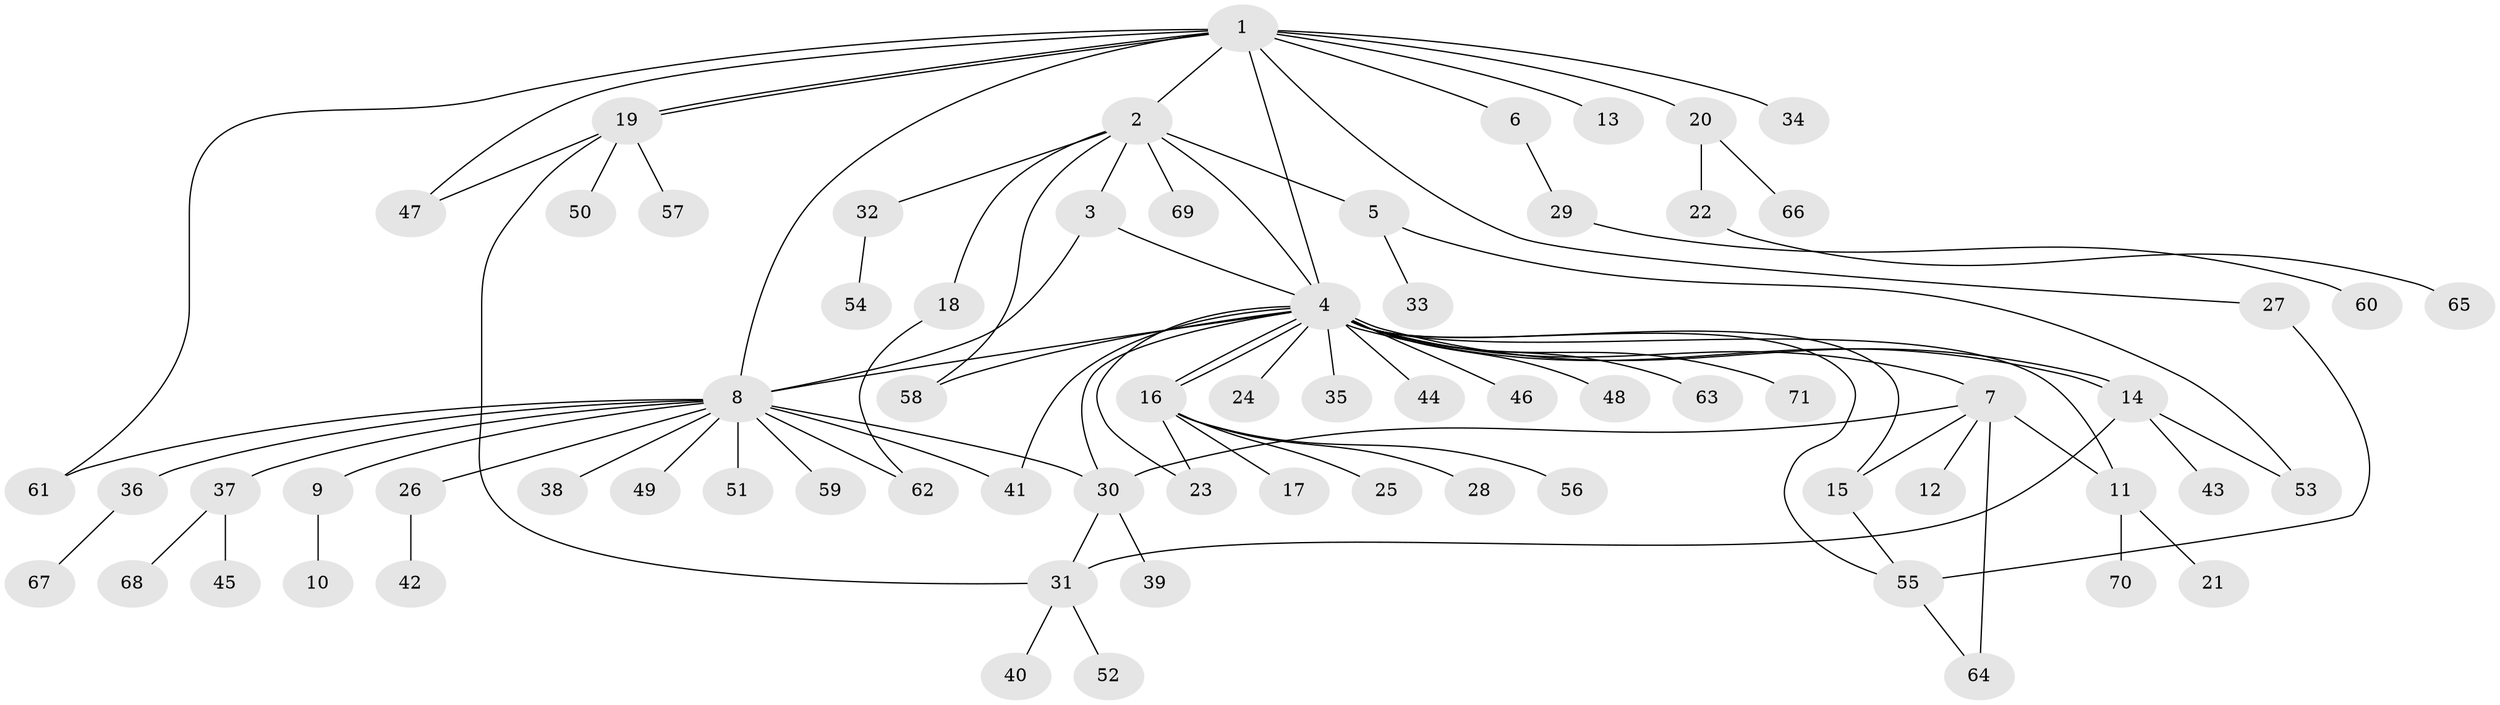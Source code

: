 // Generated by graph-tools (version 1.1) at 2025/35/03/09/25 02:35:46]
// undirected, 71 vertices, 93 edges
graph export_dot {
graph [start="1"]
  node [color=gray90,style=filled];
  1;
  2;
  3;
  4;
  5;
  6;
  7;
  8;
  9;
  10;
  11;
  12;
  13;
  14;
  15;
  16;
  17;
  18;
  19;
  20;
  21;
  22;
  23;
  24;
  25;
  26;
  27;
  28;
  29;
  30;
  31;
  32;
  33;
  34;
  35;
  36;
  37;
  38;
  39;
  40;
  41;
  42;
  43;
  44;
  45;
  46;
  47;
  48;
  49;
  50;
  51;
  52;
  53;
  54;
  55;
  56;
  57;
  58;
  59;
  60;
  61;
  62;
  63;
  64;
  65;
  66;
  67;
  68;
  69;
  70;
  71;
  1 -- 2;
  1 -- 4;
  1 -- 6;
  1 -- 8;
  1 -- 13;
  1 -- 19;
  1 -- 19;
  1 -- 20;
  1 -- 27;
  1 -- 34;
  1 -- 47;
  1 -- 61;
  2 -- 3;
  2 -- 4;
  2 -- 5;
  2 -- 18;
  2 -- 32;
  2 -- 58;
  2 -- 69;
  3 -- 4;
  3 -- 8;
  4 -- 7;
  4 -- 8;
  4 -- 11;
  4 -- 14;
  4 -- 14;
  4 -- 15;
  4 -- 16;
  4 -- 16;
  4 -- 23;
  4 -- 24;
  4 -- 30;
  4 -- 35;
  4 -- 41;
  4 -- 44;
  4 -- 46;
  4 -- 48;
  4 -- 55;
  4 -- 58;
  4 -- 63;
  4 -- 71;
  5 -- 33;
  5 -- 53;
  6 -- 29;
  7 -- 11;
  7 -- 12;
  7 -- 15;
  7 -- 30;
  7 -- 64;
  8 -- 9;
  8 -- 26;
  8 -- 30;
  8 -- 36;
  8 -- 37;
  8 -- 38;
  8 -- 41;
  8 -- 49;
  8 -- 51;
  8 -- 59;
  8 -- 61;
  8 -- 62;
  9 -- 10;
  11 -- 21;
  11 -- 70;
  14 -- 31;
  14 -- 43;
  14 -- 53;
  15 -- 55;
  16 -- 17;
  16 -- 23;
  16 -- 25;
  16 -- 28;
  16 -- 56;
  18 -- 62;
  19 -- 31;
  19 -- 47;
  19 -- 50;
  19 -- 57;
  20 -- 22;
  20 -- 66;
  22 -- 65;
  26 -- 42;
  27 -- 55;
  29 -- 60;
  30 -- 31;
  30 -- 39;
  31 -- 40;
  31 -- 52;
  32 -- 54;
  36 -- 67;
  37 -- 45;
  37 -- 68;
  55 -- 64;
}
